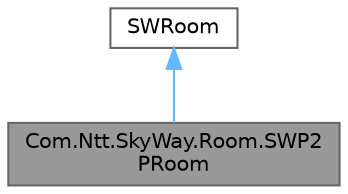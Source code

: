 digraph "Com.Ntt.SkyWay.Room.SWP2PRoom"
{
 // LATEX_PDF_SIZE
  bgcolor="transparent";
  edge [fontname=Helvetica,fontsize=10,labelfontname=Helvetica,labelfontsize=10];
  node [fontname=Helvetica,fontsize=10,shape=box,height=0.2,width=0.4];
  Node1 [id="Node000001",label="Com.Ntt.SkyWay.Room.SWP2\lPRoom",height=0.2,width=0.4,color="gray40", fillcolor="grey60", style="filled", fontcolor="black",tooltip="P2PRoomの操作を行うクラス。"];
  Node2 -> Node1 [id="edge1_Node000001_Node000002",dir="back",color="steelblue1",style="solid",tooltip=" "];
  Node2 [id="Node000002",label="SWRoom",height=0.2,width=0.4,color="gray40", fillcolor="white", style="filled",URL="$class_com_1_1_ntt_1_1_sky_way_1_1_room_1_1_s_w_room.html",tooltip="Roomの操作を行うクラス。"];
}
